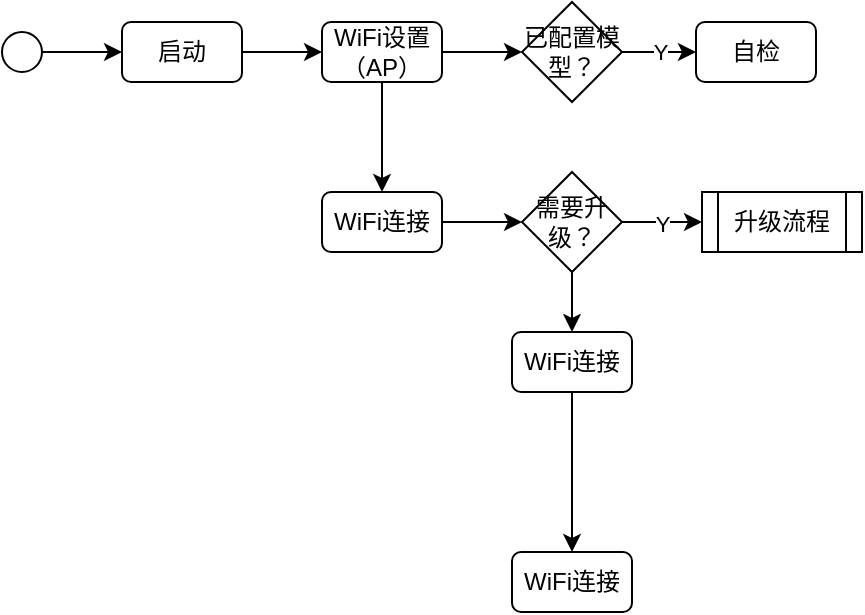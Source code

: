 <mxfile version="12.1.5" type="github" pages="1"><diagram name="Page-1" id="74e2e168-ea6b-b213-b513-2b3c1d86103e"><mxGraphModel dx="670" dy="354" grid="1" gridSize="10" guides="1" tooltips="1" connect="1" arrows="1" fold="1" page="1" pageScale="1" pageWidth="1100" pageHeight="850" background="#ffffff" math="0" shadow="0"><root><mxCell id="0"/><mxCell id="1" parent="0"/><mxCell id="seyi_n4OMw-MswOcEZhP-7" style="edgeStyle=orthogonalEdgeStyle;rounded=0;orthogonalLoop=1;jettySize=auto;html=1;entryX=0;entryY=0.5;entryDx=0;entryDy=0;" edge="1" parent="1" source="seyi_n4OMw-MswOcEZhP-1" target="seyi_n4OMw-MswOcEZhP-2"><mxGeometry relative="1" as="geometry"/></mxCell><mxCell id="seyi_n4OMw-MswOcEZhP-1" value="" style="ellipse;whiteSpace=wrap;html=1;aspect=fixed;" vertex="1" parent="1"><mxGeometry x="70" y="140" width="20" height="20" as="geometry"/></mxCell><mxCell id="seyi_n4OMw-MswOcEZhP-6" style="edgeStyle=orthogonalEdgeStyle;rounded=0;orthogonalLoop=1;jettySize=auto;html=1;entryX=0;entryY=0.5;entryDx=0;entryDy=0;" edge="1" parent="1" source="seyi_n4OMw-MswOcEZhP-2" target="seyi_n4OMw-MswOcEZhP-3"><mxGeometry relative="1" as="geometry"/></mxCell><mxCell id="seyi_n4OMw-MswOcEZhP-2" value="启动" style="rounded=1;whiteSpace=wrap;html=1;" vertex="1" parent="1"><mxGeometry x="130" y="135" width="60" height="30" as="geometry"/></mxCell><mxCell id="seyi_n4OMw-MswOcEZhP-5" style="edgeStyle=orthogonalEdgeStyle;rounded=0;orthogonalLoop=1;jettySize=auto;html=1;entryX=0;entryY=0.5;entryDx=0;entryDy=0;" edge="1" parent="1" source="seyi_n4OMw-MswOcEZhP-3" target="seyi_n4OMw-MswOcEZhP-4"><mxGeometry relative="1" as="geometry"/></mxCell><mxCell id="seyi_n4OMw-MswOcEZhP-10" style="edgeStyle=orthogonalEdgeStyle;rounded=0;orthogonalLoop=1;jettySize=auto;html=1;" edge="1" parent="1" source="seyi_n4OMw-MswOcEZhP-3"><mxGeometry relative="1" as="geometry"><mxPoint x="260" y="220" as="targetPoint"/></mxGeometry></mxCell><mxCell id="seyi_n4OMw-MswOcEZhP-3" value="WiFi设置&lt;br&gt;（AP）" style="rounded=1;whiteSpace=wrap;html=1;" vertex="1" parent="1"><mxGeometry x="230" y="135" width="60" height="30" as="geometry"/></mxCell><mxCell id="seyi_n4OMw-MswOcEZhP-9" value="Y" style="edgeStyle=orthogonalEdgeStyle;rounded=0;orthogonalLoop=1;jettySize=auto;html=1;entryX=0;entryY=0.5;entryDx=0;entryDy=0;" edge="1" parent="1" source="seyi_n4OMw-MswOcEZhP-4" target="seyi_n4OMw-MswOcEZhP-8"><mxGeometry relative="1" as="geometry"/></mxCell><mxCell id="seyi_n4OMw-MswOcEZhP-4" value="已配置模型？" style="rhombus;whiteSpace=wrap;html=1;" vertex="1" parent="1"><mxGeometry x="330" y="125" width="50" height="50" as="geometry"/></mxCell><mxCell id="seyi_n4OMw-MswOcEZhP-8" value="自检" style="rounded=1;whiteSpace=wrap;html=1;" vertex="1" parent="1"><mxGeometry x="417" y="135" width="60" height="30" as="geometry"/></mxCell><mxCell id="seyi_n4OMw-MswOcEZhP-14" style="edgeStyle=orthogonalEdgeStyle;rounded=0;orthogonalLoop=1;jettySize=auto;html=1;entryX=0;entryY=0.5;entryDx=0;entryDy=0;" edge="1" parent="1" source="seyi_n4OMw-MswOcEZhP-11" target="seyi_n4OMw-MswOcEZhP-13"><mxGeometry relative="1" as="geometry"/></mxCell><mxCell id="seyi_n4OMw-MswOcEZhP-11" value="WiFi连接" style="rounded=1;whiteSpace=wrap;html=1;" vertex="1" parent="1"><mxGeometry x="230" y="220" width="60" height="30" as="geometry"/></mxCell><mxCell id="seyi_n4OMw-MswOcEZhP-15" value="Y" style="edgeStyle=orthogonalEdgeStyle;rounded=0;orthogonalLoop=1;jettySize=auto;html=1;" edge="1" parent="1" source="seyi_n4OMw-MswOcEZhP-13"><mxGeometry relative="1" as="geometry"><mxPoint x="420" y="235" as="targetPoint"/></mxGeometry></mxCell><mxCell id="seyi_n4OMw-MswOcEZhP-21" style="edgeStyle=orthogonalEdgeStyle;rounded=0;orthogonalLoop=1;jettySize=auto;html=1;entryX=0.5;entryY=0;entryDx=0;entryDy=0;" edge="1" parent="1" source="seyi_n4OMw-MswOcEZhP-13" target="seyi_n4OMw-MswOcEZhP-18"><mxGeometry relative="1" as="geometry"/></mxCell><mxCell id="seyi_n4OMw-MswOcEZhP-13" value="需要升级？" style="rhombus;whiteSpace=wrap;html=1;" vertex="1" parent="1"><mxGeometry x="330" y="210" width="50" height="50" as="geometry"/></mxCell><mxCell id="seyi_n4OMw-MswOcEZhP-17" value="升级流程" style="shape=process;whiteSpace=wrap;html=1;backgroundOutline=1;" vertex="1" parent="1"><mxGeometry x="420" y="220" width="80" height="30" as="geometry"/></mxCell><mxCell id="seyi_n4OMw-MswOcEZhP-20" value="" style="edgeStyle=orthogonalEdgeStyle;rounded=0;orthogonalLoop=1;jettySize=auto;html=1;" edge="1" parent="1" source="seyi_n4OMw-MswOcEZhP-18" target="seyi_n4OMw-MswOcEZhP-19"><mxGeometry relative="1" as="geometry"/></mxCell><mxCell id="seyi_n4OMw-MswOcEZhP-18" value="WiFi连接" style="rounded=1;whiteSpace=wrap;html=1;" vertex="1" parent="1"><mxGeometry x="325" y="290" width="60" height="30" as="geometry"/></mxCell><mxCell id="seyi_n4OMw-MswOcEZhP-19" value="WiFi连接" style="rounded=1;whiteSpace=wrap;html=1;" vertex="1" parent="1"><mxGeometry x="325" y="400" width="60" height="30" as="geometry"/></mxCell></root></mxGraphModel></diagram></mxfile>